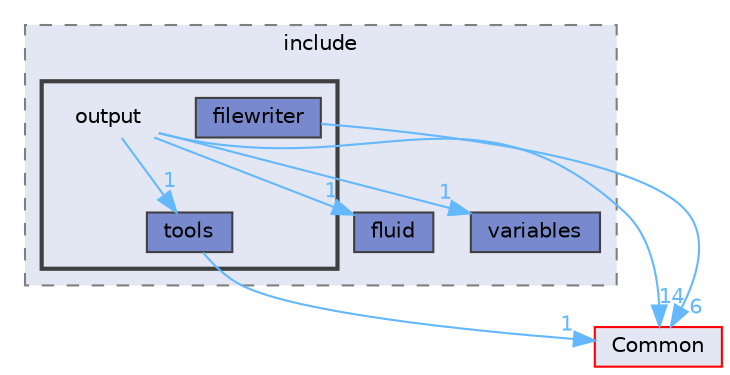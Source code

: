 digraph "SU2_CFD/include/output"
{
 // LATEX_PDF_SIZE
  bgcolor="transparent";
  edge [fontname=Helvetica,fontsize=10,labelfontname=Helvetica,labelfontsize=10];
  node [fontname=Helvetica,fontsize=10,shape=box,height=0.2,width=0.4];
  compound=true
  subgraph clusterdir_3b735dd5547717c34264cbbbba892a8a {
    graph [ bgcolor="#e3e7f4", pencolor="grey50", label="include", fontname=Helvetica,fontsize=10 style="filled,dashed", URL="dir_3b735dd5547717c34264cbbbba892a8a.html",tooltip=""]
  dir_331ac33b42628dcdd8084e0a2b79c025 [label="fluid", fillcolor="#788acd", color="grey25", style="filled", URL="dir_331ac33b42628dcdd8084e0a2b79c025.html",tooltip=""];
  dir_cd97905733ce0fa50fa6753859500eaa [label="variables", fillcolor="#788acd", color="grey25", style="filled", URL="dir_cd97905733ce0fa50fa6753859500eaa.html",tooltip=""];
  subgraph clusterdir_d8beb746e2226fd5f8de32cb0a6789ef {
    graph [ bgcolor="#e3e7f4", pencolor="grey25", label="", fontname=Helvetica,fontsize=10 style="filled,bold", URL="dir_d8beb746e2226fd5f8de32cb0a6789ef.html",tooltip=""]
    dir_d8beb746e2226fd5f8de32cb0a6789ef [shape=plaintext, label="output"];
  dir_2b10a3597e75b6fe917f54e26b31b81e [label="filewriter", fillcolor="#788acd", color="grey25", style="filled", URL="dir_2b10a3597e75b6fe917f54e26b31b81e.html",tooltip=""];
  dir_8a4e5ca6e6437682f673056123bb50cd [label="tools", fillcolor="#788acd", color="grey25", style="filled", URL="dir_8a4e5ca6e6437682f673056123bb50cd.html",tooltip=""];
  }
  }
  dir_4ab6b4cc6a7edbff49100e9123df213f [label="Common", fillcolor="#e3e7f4", color="red", style="filled", URL="dir_4ab6b4cc6a7edbff49100e9123df213f.html",tooltip=""];
  dir_d8beb746e2226fd5f8de32cb0a6789ef->dir_331ac33b42628dcdd8084e0a2b79c025 [headlabel="1", labeldistance=1.5 headhref="dir_000072_000037.html" href="dir_000072_000037.html" color="steelblue1" fontcolor="steelblue1"];
  dir_d8beb746e2226fd5f8de32cb0a6789ef->dir_4ab6b4cc6a7edbff49100e9123df213f [headlabel="14", labeldistance=1.5 headhref="dir_000072_000008.html" href="dir_000072_000008.html" color="steelblue1" fontcolor="steelblue1"];
  dir_d8beb746e2226fd5f8de32cb0a6789ef->dir_8a4e5ca6e6437682f673056123bb50cd [headlabel="1", labeldistance=1.5 headhref="dir_000072_000096.html" href="dir_000072_000096.html" color="steelblue1" fontcolor="steelblue1"];
  dir_d8beb746e2226fd5f8de32cb0a6789ef->dir_cd97905733ce0fa50fa6753859500eaa [headlabel="1", labeldistance=1.5 headhref="dir_000072_000100.html" href="dir_000072_000100.html" color="steelblue1" fontcolor="steelblue1"];
  dir_2b10a3597e75b6fe917f54e26b31b81e->dir_4ab6b4cc6a7edbff49100e9123df213f [headlabel="6", labeldistance=1.5 headhref="dir_000032_000008.html" href="dir_000032_000008.html" color="steelblue1" fontcolor="steelblue1"];
  dir_8a4e5ca6e6437682f673056123bb50cd->dir_4ab6b4cc6a7edbff49100e9123df213f [headlabel="1", labeldistance=1.5 headhref="dir_000096_000008.html" href="dir_000096_000008.html" color="steelblue1" fontcolor="steelblue1"];
}

